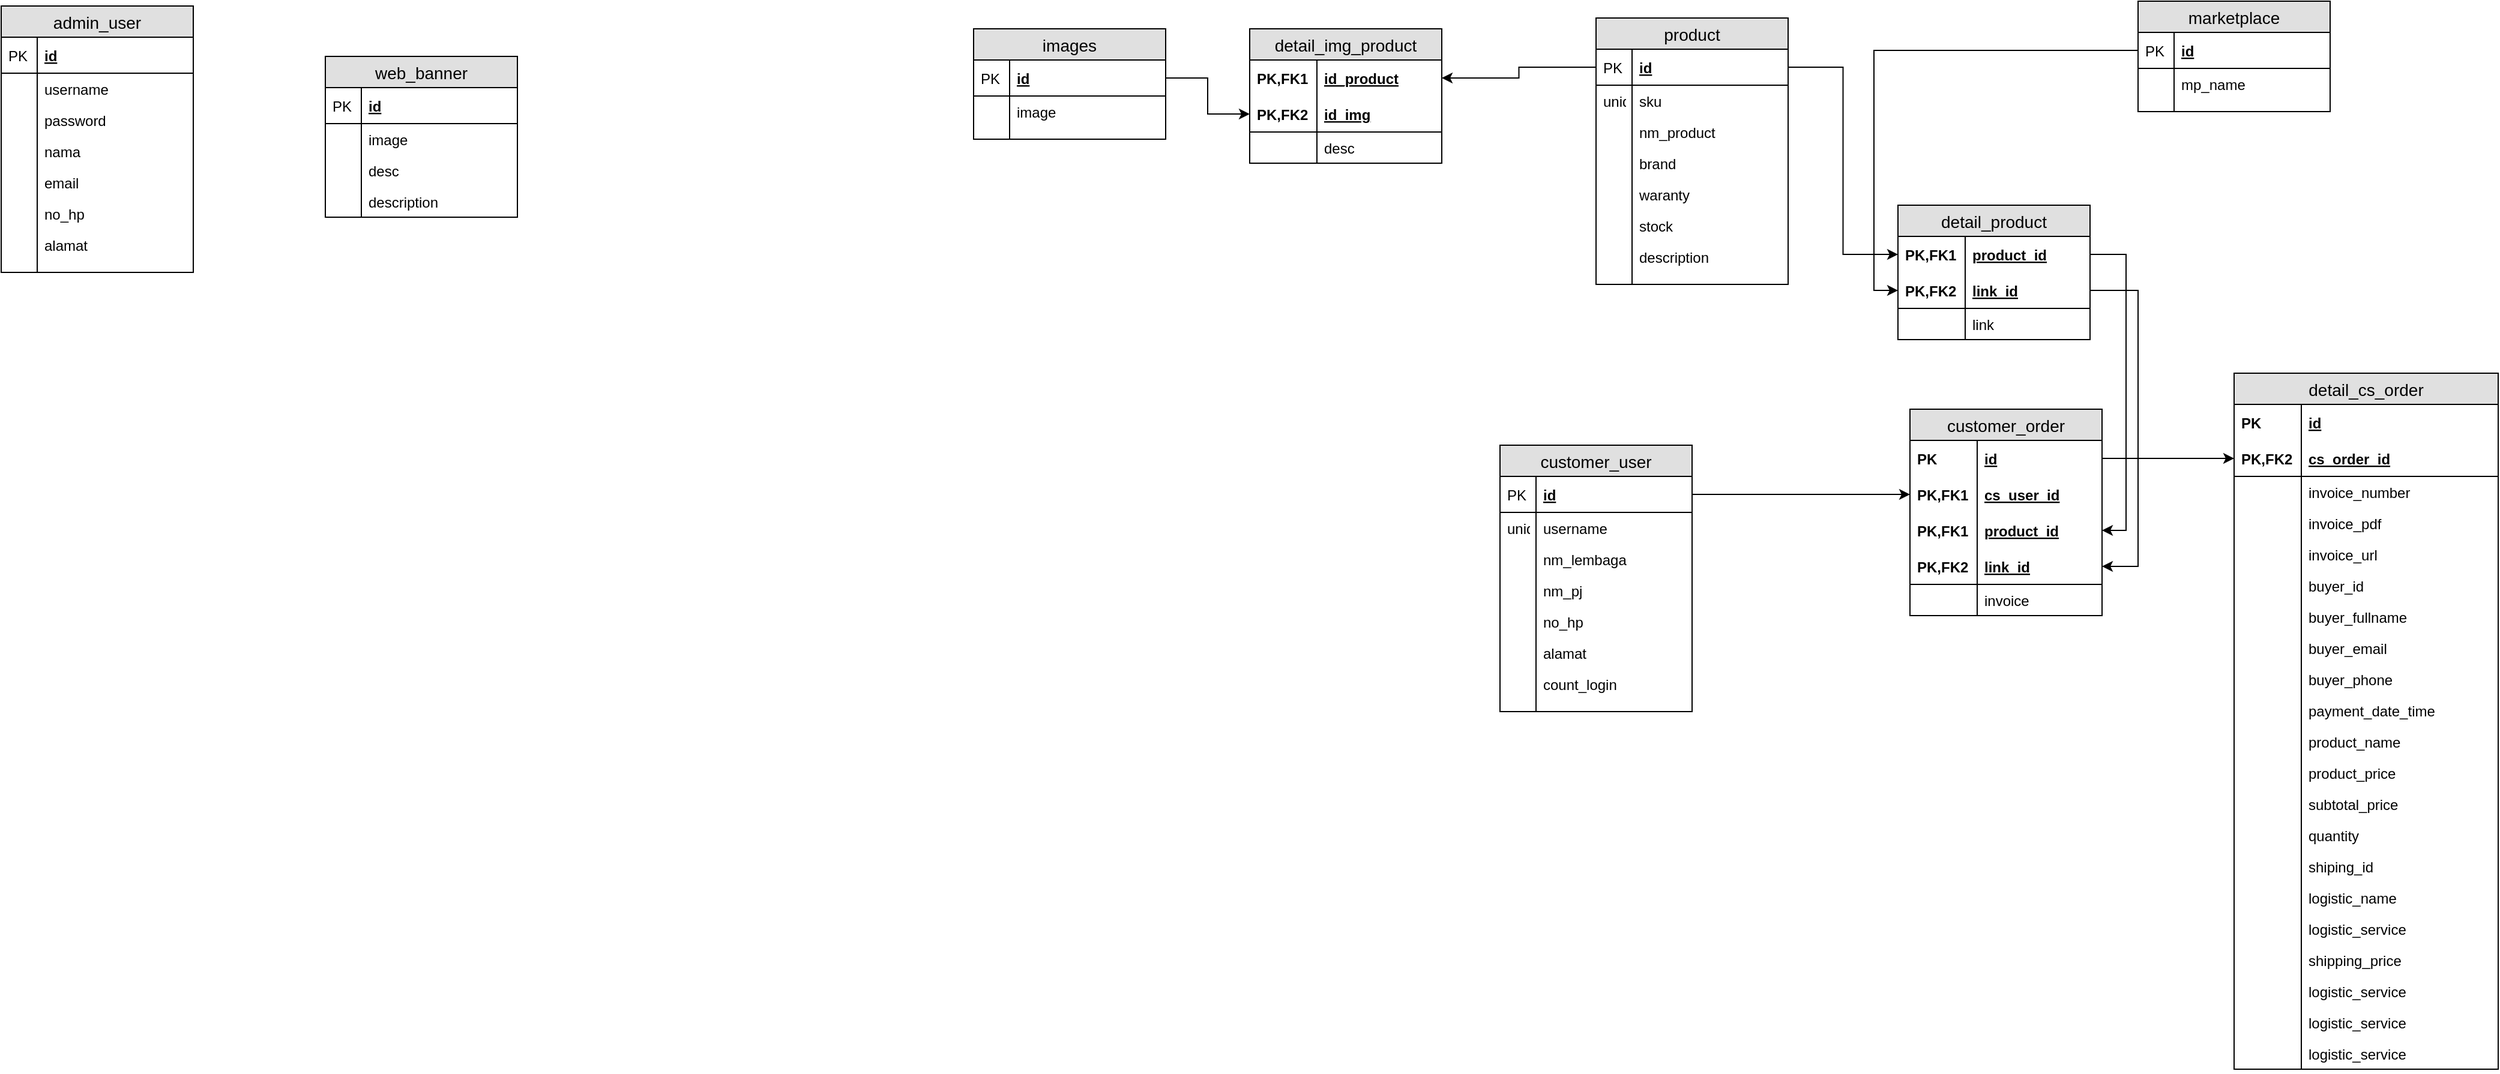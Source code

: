 <mxfile version="12.3.6" type="device" pages="1"><diagram id="BnBu3nzTmtbillHSKIIM" name="Page-1"><mxGraphModel dx="2371" dy="612" grid="1" gridSize="10" guides="1" tooltips="1" connect="1" arrows="1" fold="1" page="1" pageScale="1" pageWidth="1169" pageHeight="827" math="0" shadow="0"><root><mxCell id="0"/><mxCell id="1" parent="0"/><mxCell id="rHw0YXMAjfLEx67DA8d0-1" value="customer_user" style="swimlane;fontStyle=0;childLayout=stackLayout;horizontal=1;startSize=26;fillColor=#e0e0e0;horizontalStack=0;resizeParent=1;resizeParentMax=0;resizeLast=0;collapsible=1;marginBottom=0;swimlaneFillColor=#ffffff;align=center;fontSize=14;" parent="1" vertex="1"><mxGeometry x="128.5" y="400" width="160" height="222" as="geometry"/></mxCell><mxCell id="rHw0YXMAjfLEx67DA8d0-2" value="id" style="shape=partialRectangle;top=0;left=0;right=0;bottom=1;align=left;verticalAlign=middle;fillColor=none;spacingLeft=34;spacingRight=4;overflow=hidden;rotatable=0;points=[[0,0.5],[1,0.5]];portConstraint=eastwest;dropTarget=0;fontStyle=5;fontSize=12;" parent="rHw0YXMAjfLEx67DA8d0-1" vertex="1"><mxGeometry y="26" width="160" height="30" as="geometry"/></mxCell><mxCell id="rHw0YXMAjfLEx67DA8d0-3" value="PK" style="shape=partialRectangle;top=0;left=0;bottom=0;fillColor=none;align=left;verticalAlign=middle;spacingLeft=4;spacingRight=4;overflow=hidden;rotatable=0;points=[];portConstraint=eastwest;part=1;fontSize=12;" parent="rHw0YXMAjfLEx67DA8d0-2" vertex="1" connectable="0"><mxGeometry width="30" height="30" as="geometry"/></mxCell><mxCell id="yBIRojquBB3btznewBYH-18" value="username" style="shape=partialRectangle;top=0;left=0;right=0;bottom=0;align=left;verticalAlign=top;fillColor=none;spacingLeft=34;spacingRight=4;overflow=hidden;rotatable=0;points=[[0,0.5],[1,0.5]];portConstraint=eastwest;dropTarget=0;fontSize=12;" parent="rHw0YXMAjfLEx67DA8d0-1" vertex="1"><mxGeometry y="56" width="160" height="26" as="geometry"/></mxCell><mxCell id="yBIRojquBB3btznewBYH-19" value="uniqe" style="shape=partialRectangle;top=0;left=0;bottom=0;fillColor=none;align=left;verticalAlign=top;spacingLeft=4;spacingRight=4;overflow=hidden;rotatable=0;points=[];portConstraint=eastwest;part=1;fontSize=12;" parent="yBIRojquBB3btznewBYH-18" vertex="1" connectable="0"><mxGeometry width="30" height="26" as="geometry"/></mxCell><mxCell id="rHw0YXMAjfLEx67DA8d0-6" value="nm_lembaga" style="shape=partialRectangle;top=0;left=0;right=0;bottom=0;align=left;verticalAlign=top;fillColor=none;spacingLeft=34;spacingRight=4;overflow=hidden;rotatable=0;points=[[0,0.5],[1,0.5]];portConstraint=eastwest;dropTarget=0;fontSize=12;" parent="rHw0YXMAjfLEx67DA8d0-1" vertex="1"><mxGeometry y="82" width="160" height="26" as="geometry"/></mxCell><mxCell id="rHw0YXMAjfLEx67DA8d0-7" value="" style="shape=partialRectangle;top=0;left=0;bottom=0;fillColor=none;align=left;verticalAlign=top;spacingLeft=4;spacingRight=4;overflow=hidden;rotatable=0;points=[];portConstraint=eastwest;part=1;fontSize=12;" parent="rHw0YXMAjfLEx67DA8d0-6" vertex="1" connectable="0"><mxGeometry width="30" height="26" as="geometry"/></mxCell><mxCell id="s02Tgz-CtD8qwX0uqlN6-1" value="nm_pj" style="shape=partialRectangle;top=0;left=0;right=0;bottom=0;align=left;verticalAlign=top;fillColor=none;spacingLeft=34;spacingRight=4;overflow=hidden;rotatable=0;points=[[0,0.5],[1,0.5]];portConstraint=eastwest;dropTarget=0;fontSize=12;" parent="rHw0YXMAjfLEx67DA8d0-1" vertex="1"><mxGeometry y="108" width="160" height="26" as="geometry"/></mxCell><mxCell id="s02Tgz-CtD8qwX0uqlN6-2" value="" style="shape=partialRectangle;top=0;left=0;bottom=0;fillColor=none;align=left;verticalAlign=top;spacingLeft=4;spacingRight=4;overflow=hidden;rotatable=0;points=[];portConstraint=eastwest;part=1;fontSize=12;" parent="s02Tgz-CtD8qwX0uqlN6-1" vertex="1" connectable="0"><mxGeometry width="30" height="26" as="geometry"/></mxCell><mxCell id="rHw0YXMAjfLEx67DA8d0-14" value="no_hp" style="shape=partialRectangle;top=0;left=0;right=0;bottom=0;align=left;verticalAlign=top;fillColor=none;spacingLeft=34;spacingRight=4;overflow=hidden;rotatable=0;points=[[0,0.5],[1,0.5]];portConstraint=eastwest;dropTarget=0;fontSize=12;" parent="rHw0YXMAjfLEx67DA8d0-1" vertex="1"><mxGeometry y="134" width="160" height="26" as="geometry"/></mxCell><mxCell id="rHw0YXMAjfLEx67DA8d0-15" value="" style="shape=partialRectangle;top=0;left=0;bottom=0;fillColor=none;align=left;verticalAlign=top;spacingLeft=4;spacingRight=4;overflow=hidden;rotatable=0;points=[];portConstraint=eastwest;part=1;fontSize=12;" parent="rHw0YXMAjfLEx67DA8d0-14" vertex="1" connectable="0"><mxGeometry width="30" height="26" as="geometry"/></mxCell><mxCell id="rHw0YXMAjfLEx67DA8d0-8" value="alamat" style="shape=partialRectangle;top=0;left=0;right=0;bottom=0;align=left;verticalAlign=top;fillColor=none;spacingLeft=34;spacingRight=4;overflow=hidden;rotatable=0;points=[[0,0.5],[1,0.5]];portConstraint=eastwest;dropTarget=0;fontSize=12;" parent="rHw0YXMAjfLEx67DA8d0-1" vertex="1"><mxGeometry y="160" width="160" height="26" as="geometry"/></mxCell><mxCell id="rHw0YXMAjfLEx67DA8d0-9" value="" style="shape=partialRectangle;top=0;left=0;bottom=0;fillColor=none;align=left;verticalAlign=top;spacingLeft=4;spacingRight=4;overflow=hidden;rotatable=0;points=[];portConstraint=eastwest;part=1;fontSize=12;" parent="rHw0YXMAjfLEx67DA8d0-8" vertex="1" connectable="0"><mxGeometry width="30" height="26" as="geometry"/></mxCell><mxCell id="rHw0YXMAjfLEx67DA8d0-4" value="count_login" style="shape=partialRectangle;top=0;left=0;right=0;bottom=0;align=left;verticalAlign=top;fillColor=none;spacingLeft=34;spacingRight=4;overflow=hidden;rotatable=0;points=[[0,0.5],[1,0.5]];portConstraint=eastwest;dropTarget=0;fontSize=12;" parent="rHw0YXMAjfLEx67DA8d0-1" vertex="1"><mxGeometry y="186" width="160" height="26" as="geometry"/></mxCell><mxCell id="rHw0YXMAjfLEx67DA8d0-5" value="" style="shape=partialRectangle;top=0;left=0;bottom=0;fillColor=none;align=left;verticalAlign=top;spacingLeft=4;spacingRight=4;overflow=hidden;rotatable=0;points=[];portConstraint=eastwest;part=1;fontSize=12;" parent="rHw0YXMAjfLEx67DA8d0-4" vertex="1" connectable="0"><mxGeometry width="30" height="26" as="geometry"/></mxCell><mxCell id="rHw0YXMAjfLEx67DA8d0-10" value="" style="shape=partialRectangle;top=0;left=0;right=0;bottom=0;align=left;verticalAlign=top;fillColor=none;spacingLeft=34;spacingRight=4;overflow=hidden;rotatable=0;points=[[0,0.5],[1,0.5]];portConstraint=eastwest;dropTarget=0;fontSize=12;" parent="rHw0YXMAjfLEx67DA8d0-1" vertex="1"><mxGeometry y="212" width="160" height="10" as="geometry"/></mxCell><mxCell id="rHw0YXMAjfLEx67DA8d0-11" value="" style="shape=partialRectangle;top=0;left=0;bottom=0;fillColor=none;align=left;verticalAlign=top;spacingLeft=4;spacingRight=4;overflow=hidden;rotatable=0;points=[];portConstraint=eastwest;part=1;fontSize=12;" parent="rHw0YXMAjfLEx67DA8d0-10" vertex="1" connectable="0"><mxGeometry width="30" height="10" as="geometry"/></mxCell><mxCell id="rHw0YXMAjfLEx67DA8d0-16" value="product" style="swimlane;fontStyle=0;childLayout=stackLayout;horizontal=1;startSize=26;fillColor=#e0e0e0;horizontalStack=0;resizeParent=1;resizeParentMax=0;resizeLast=0;collapsible=1;marginBottom=0;swimlaneFillColor=#ffffff;align=center;fontSize=14;" parent="1" vertex="1"><mxGeometry x="208.5" y="44" width="160" height="222" as="geometry"/></mxCell><mxCell id="rHw0YXMAjfLEx67DA8d0-17" value="id" style="shape=partialRectangle;top=0;left=0;right=0;bottom=1;align=left;verticalAlign=middle;fillColor=none;spacingLeft=34;spacingRight=4;overflow=hidden;rotatable=0;points=[[0,0.5],[1,0.5]];portConstraint=eastwest;dropTarget=0;fontStyle=5;fontSize=12;" parent="rHw0YXMAjfLEx67DA8d0-16" vertex="1"><mxGeometry y="26" width="160" height="30" as="geometry"/></mxCell><mxCell id="rHw0YXMAjfLEx67DA8d0-18" value="PK" style="shape=partialRectangle;top=0;left=0;bottom=0;fillColor=none;align=left;verticalAlign=middle;spacingLeft=4;spacingRight=4;overflow=hidden;rotatable=0;points=[];portConstraint=eastwest;part=1;fontSize=12;" parent="rHw0YXMAjfLEx67DA8d0-17" vertex="1" connectable="0"><mxGeometry width="30" height="30" as="geometry"/></mxCell><mxCell id="rHw0YXMAjfLEx67DA8d0-21" value="sku" style="shape=partialRectangle;top=0;left=0;right=0;bottom=0;align=left;verticalAlign=top;fillColor=none;spacingLeft=34;spacingRight=4;overflow=hidden;rotatable=0;points=[[0,0.5],[1,0.5]];portConstraint=eastwest;dropTarget=0;fontSize=12;" parent="rHw0YXMAjfLEx67DA8d0-16" vertex="1"><mxGeometry y="56" width="160" height="26" as="geometry"/></mxCell><mxCell id="rHw0YXMAjfLEx67DA8d0-22" value="uniq" style="shape=partialRectangle;top=0;left=0;bottom=0;fillColor=none;align=left;verticalAlign=top;spacingLeft=4;spacingRight=4;overflow=hidden;rotatable=0;points=[];portConstraint=eastwest;part=1;fontSize=12;" parent="rHw0YXMAjfLEx67DA8d0-21" vertex="1" connectable="0"><mxGeometry width="30" height="26" as="geometry"/></mxCell><mxCell id="rHw0YXMAjfLEx67DA8d0-19" value="nm_product" style="shape=partialRectangle;top=0;left=0;right=0;bottom=0;align=left;verticalAlign=top;fillColor=none;spacingLeft=34;spacingRight=4;overflow=hidden;rotatable=0;points=[[0,0.5],[1,0.5]];portConstraint=eastwest;dropTarget=0;fontSize=12;" parent="rHw0YXMAjfLEx67DA8d0-16" vertex="1"><mxGeometry y="82" width="160" height="26" as="geometry"/></mxCell><mxCell id="rHw0YXMAjfLEx67DA8d0-20" value="" style="shape=partialRectangle;top=0;left=0;bottom=0;fillColor=none;align=left;verticalAlign=top;spacingLeft=4;spacingRight=4;overflow=hidden;rotatable=0;points=[];portConstraint=eastwest;part=1;fontSize=12;" parent="rHw0YXMAjfLEx67DA8d0-19" vertex="1" connectable="0"><mxGeometry width="30" height="26" as="geometry"/></mxCell><mxCell id="DEKQH_nKOVo19G4kh_We-1" value="brand" style="shape=partialRectangle;top=0;left=0;right=0;bottom=0;align=left;verticalAlign=top;fillColor=none;spacingLeft=34;spacingRight=4;overflow=hidden;rotatable=0;points=[[0,0.5],[1,0.5]];portConstraint=eastwest;dropTarget=0;fontSize=12;" vertex="1" parent="rHw0YXMAjfLEx67DA8d0-16"><mxGeometry y="108" width="160" height="26" as="geometry"/></mxCell><mxCell id="DEKQH_nKOVo19G4kh_We-2" value="" style="shape=partialRectangle;top=0;left=0;bottom=0;fillColor=none;align=left;verticalAlign=top;spacingLeft=4;spacingRight=4;overflow=hidden;rotatable=0;points=[];portConstraint=eastwest;part=1;fontSize=12;" vertex="1" connectable="0" parent="DEKQH_nKOVo19G4kh_We-1"><mxGeometry width="30" height="26" as="geometry"/></mxCell><mxCell id="DEKQH_nKOVo19G4kh_We-3" value="waranty" style="shape=partialRectangle;top=0;left=0;right=0;bottom=0;align=left;verticalAlign=top;fillColor=none;spacingLeft=34;spacingRight=4;overflow=hidden;rotatable=0;points=[[0,0.5],[1,0.5]];portConstraint=eastwest;dropTarget=0;fontSize=12;" vertex="1" parent="rHw0YXMAjfLEx67DA8d0-16"><mxGeometry y="134" width="160" height="26" as="geometry"/></mxCell><mxCell id="DEKQH_nKOVo19G4kh_We-4" value="" style="shape=partialRectangle;top=0;left=0;bottom=0;fillColor=none;align=left;verticalAlign=top;spacingLeft=4;spacingRight=4;overflow=hidden;rotatable=0;points=[];portConstraint=eastwest;part=1;fontSize=12;" vertex="1" connectable="0" parent="DEKQH_nKOVo19G4kh_We-3"><mxGeometry width="30" height="26" as="geometry"/></mxCell><mxCell id="rHw0YXMAjfLEx67DA8d0-23" value="stock" style="shape=partialRectangle;top=0;left=0;right=0;bottom=0;align=left;verticalAlign=top;fillColor=none;spacingLeft=34;spacingRight=4;overflow=hidden;rotatable=0;points=[[0,0.5],[1,0.5]];portConstraint=eastwest;dropTarget=0;fontSize=12;" parent="rHw0YXMAjfLEx67DA8d0-16" vertex="1"><mxGeometry y="160" width="160" height="26" as="geometry"/></mxCell><mxCell id="rHw0YXMAjfLEx67DA8d0-24" value="" style="shape=partialRectangle;top=0;left=0;bottom=0;fillColor=none;align=left;verticalAlign=top;spacingLeft=4;spacingRight=4;overflow=hidden;rotatable=0;points=[];portConstraint=eastwest;part=1;fontSize=12;" parent="rHw0YXMAjfLEx67DA8d0-23" vertex="1" connectable="0"><mxGeometry width="30" height="26" as="geometry"/></mxCell><mxCell id="yBIRojquBB3btznewBYH-20" value="description" style="shape=partialRectangle;top=0;left=0;right=0;bottom=0;align=left;verticalAlign=top;fillColor=none;spacingLeft=34;spacingRight=4;overflow=hidden;rotatable=0;points=[[0,0.5],[1,0.5]];portConstraint=eastwest;dropTarget=0;fontSize=12;" parent="rHw0YXMAjfLEx67DA8d0-16" vertex="1"><mxGeometry y="186" width="160" height="26" as="geometry"/></mxCell><mxCell id="yBIRojquBB3btznewBYH-21" value="" style="shape=partialRectangle;top=0;left=0;bottom=0;fillColor=none;align=left;verticalAlign=top;spacingLeft=4;spacingRight=4;overflow=hidden;rotatable=0;points=[];portConstraint=eastwest;part=1;fontSize=12;" parent="yBIRojquBB3btznewBYH-20" vertex="1" connectable="0"><mxGeometry width="30" height="26" as="geometry"/></mxCell><mxCell id="rHw0YXMAjfLEx67DA8d0-29" value="" style="shape=partialRectangle;top=0;left=0;right=0;bottom=0;align=left;verticalAlign=top;fillColor=none;spacingLeft=34;spacingRight=4;overflow=hidden;rotatable=0;points=[[0,0.5],[1,0.5]];portConstraint=eastwest;dropTarget=0;fontSize=12;" parent="rHw0YXMAjfLEx67DA8d0-16" vertex="1"><mxGeometry y="212" width="160" height="10" as="geometry"/></mxCell><mxCell id="rHw0YXMAjfLEx67DA8d0-30" value="" style="shape=partialRectangle;top=0;left=0;bottom=0;fillColor=none;align=left;verticalAlign=top;spacingLeft=4;spacingRight=4;overflow=hidden;rotatable=0;points=[];portConstraint=eastwest;part=1;fontSize=12;" parent="rHw0YXMAjfLEx67DA8d0-29" vertex="1" connectable="0"><mxGeometry width="30" height="10" as="geometry"/></mxCell><mxCell id="rHw0YXMAjfLEx67DA8d0-31" value="marketplace" style="swimlane;fontStyle=0;childLayout=stackLayout;horizontal=1;startSize=26;fillColor=#e0e0e0;horizontalStack=0;resizeParent=1;resizeParentMax=0;resizeLast=0;collapsible=1;marginBottom=0;swimlaneFillColor=#ffffff;align=center;fontSize=14;" parent="1" vertex="1"><mxGeometry x="660" y="30" width="160" height="92" as="geometry"/></mxCell><mxCell id="rHw0YXMAjfLEx67DA8d0-32" value="id" style="shape=partialRectangle;top=0;left=0;right=0;bottom=1;align=left;verticalAlign=middle;fillColor=none;spacingLeft=34;spacingRight=4;overflow=hidden;rotatable=0;points=[[0,0.5],[1,0.5]];portConstraint=eastwest;dropTarget=0;fontStyle=5;fontSize=12;" parent="rHw0YXMAjfLEx67DA8d0-31" vertex="1"><mxGeometry y="26" width="160" height="30" as="geometry"/></mxCell><mxCell id="rHw0YXMAjfLEx67DA8d0-33" value="PK" style="shape=partialRectangle;top=0;left=0;bottom=0;fillColor=none;align=left;verticalAlign=middle;spacingLeft=4;spacingRight=4;overflow=hidden;rotatable=0;points=[];portConstraint=eastwest;part=1;fontSize=12;" parent="rHw0YXMAjfLEx67DA8d0-32" vertex="1" connectable="0"><mxGeometry width="30" height="30" as="geometry"/></mxCell><mxCell id="rHw0YXMAjfLEx67DA8d0-34" value="mp_name" style="shape=partialRectangle;top=0;left=0;right=0;bottom=0;align=left;verticalAlign=top;fillColor=none;spacingLeft=34;spacingRight=4;overflow=hidden;rotatable=0;points=[[0,0.5],[1,0.5]];portConstraint=eastwest;dropTarget=0;fontSize=12;" parent="rHw0YXMAjfLEx67DA8d0-31" vertex="1"><mxGeometry y="56" width="160" height="26" as="geometry"/></mxCell><mxCell id="rHw0YXMAjfLEx67DA8d0-35" value="" style="shape=partialRectangle;top=0;left=0;bottom=0;fillColor=none;align=left;verticalAlign=top;spacingLeft=4;spacingRight=4;overflow=hidden;rotatable=0;points=[];portConstraint=eastwest;part=1;fontSize=12;" parent="rHw0YXMAjfLEx67DA8d0-34" vertex="1" connectable="0"><mxGeometry width="30" height="26" as="geometry"/></mxCell><mxCell id="rHw0YXMAjfLEx67DA8d0-40" value="" style="shape=partialRectangle;top=0;left=0;right=0;bottom=0;align=left;verticalAlign=top;fillColor=none;spacingLeft=34;spacingRight=4;overflow=hidden;rotatable=0;points=[[0,0.5],[1,0.5]];portConstraint=eastwest;dropTarget=0;fontSize=12;" parent="rHw0YXMAjfLEx67DA8d0-31" vertex="1"><mxGeometry y="82" width="160" height="10" as="geometry"/></mxCell><mxCell id="rHw0YXMAjfLEx67DA8d0-41" value="" style="shape=partialRectangle;top=0;left=0;bottom=0;fillColor=none;align=left;verticalAlign=top;spacingLeft=4;spacingRight=4;overflow=hidden;rotatable=0;points=[];portConstraint=eastwest;part=1;fontSize=12;" parent="rHw0YXMAjfLEx67DA8d0-40" vertex="1" connectable="0"><mxGeometry width="30" height="10" as="geometry"/></mxCell><mxCell id="rHw0YXMAjfLEx67DA8d0-42" value="detail_product" style="swimlane;fontStyle=0;childLayout=stackLayout;horizontal=1;startSize=26;fillColor=#e0e0e0;horizontalStack=0;resizeParent=1;resizeParentMax=0;resizeLast=0;collapsible=1;marginBottom=0;swimlaneFillColor=#ffffff;align=center;fontSize=14;" parent="1" vertex="1"><mxGeometry x="460" y="200" width="160" height="112" as="geometry"/></mxCell><mxCell id="rHw0YXMAjfLEx67DA8d0-43" value="product_id" style="shape=partialRectangle;top=0;left=0;right=0;bottom=0;align=left;verticalAlign=middle;fillColor=none;spacingLeft=60;spacingRight=4;overflow=hidden;rotatable=0;points=[[0,0.5],[1,0.5]];portConstraint=eastwest;dropTarget=0;fontStyle=5;fontSize=12;" parent="rHw0YXMAjfLEx67DA8d0-42" vertex="1"><mxGeometry y="26" width="160" height="30" as="geometry"/></mxCell><mxCell id="rHw0YXMAjfLEx67DA8d0-44" value="PK,FK1" style="shape=partialRectangle;fontStyle=1;top=0;left=0;bottom=0;fillColor=none;align=left;verticalAlign=middle;spacingLeft=4;spacingRight=4;overflow=hidden;rotatable=0;points=[];portConstraint=eastwest;part=1;fontSize=12;" parent="rHw0YXMAjfLEx67DA8d0-43" vertex="1" connectable="0"><mxGeometry width="56" height="30" as="geometry"/></mxCell><mxCell id="rHw0YXMAjfLEx67DA8d0-45" value="link_id" style="shape=partialRectangle;top=0;left=0;right=0;bottom=1;align=left;verticalAlign=middle;fillColor=none;spacingLeft=60;spacingRight=4;overflow=hidden;rotatable=0;points=[[0,0.5],[1,0.5]];portConstraint=eastwest;dropTarget=0;fontStyle=5;fontSize=12;" parent="rHw0YXMAjfLEx67DA8d0-42" vertex="1"><mxGeometry y="56" width="160" height="30" as="geometry"/></mxCell><mxCell id="rHw0YXMAjfLEx67DA8d0-46" value="PK,FK2" style="shape=partialRectangle;fontStyle=1;top=0;left=0;bottom=0;fillColor=none;align=left;verticalAlign=middle;spacingLeft=4;spacingRight=4;overflow=hidden;rotatable=0;points=[];portConstraint=eastwest;part=1;fontSize=12;" parent="rHw0YXMAjfLEx67DA8d0-45" vertex="1" connectable="0"><mxGeometry width="56" height="30" as="geometry"/></mxCell><mxCell id="rHw0YXMAjfLEx67DA8d0-47" value="link" style="shape=partialRectangle;top=0;left=0;right=0;bottom=0;align=left;verticalAlign=top;fillColor=none;spacingLeft=60;spacingRight=4;overflow=hidden;rotatable=0;points=[[0,0.5],[1,0.5]];portConstraint=eastwest;dropTarget=0;fontSize=12;" parent="rHw0YXMAjfLEx67DA8d0-42" vertex="1"><mxGeometry y="86" width="160" height="26" as="geometry"/></mxCell><mxCell id="rHw0YXMAjfLEx67DA8d0-48" value="" style="shape=partialRectangle;top=0;left=0;bottom=0;fillColor=none;align=left;verticalAlign=top;spacingLeft=4;spacingRight=4;overflow=hidden;rotatable=0;points=[];portConstraint=eastwest;part=1;fontSize=12;" parent="rHw0YXMAjfLEx67DA8d0-47" vertex="1" connectable="0"><mxGeometry width="56" height="26" as="geometry"/></mxCell><mxCell id="yBIRojquBB3btznewBYH-1" value="admin_user" style="swimlane;fontStyle=0;childLayout=stackLayout;horizontal=1;startSize=26;fillColor=#e0e0e0;horizontalStack=0;resizeParent=1;resizeParentMax=0;resizeLast=0;collapsible=1;marginBottom=0;swimlaneFillColor=#ffffff;align=center;fontSize=14;" parent="1" vertex="1"><mxGeometry x="-1120" y="34" width="160" height="222" as="geometry"/></mxCell><mxCell id="yBIRojquBB3btznewBYH-2" value="id" style="shape=partialRectangle;top=0;left=0;right=0;bottom=1;align=left;verticalAlign=middle;fillColor=none;spacingLeft=34;spacingRight=4;overflow=hidden;rotatable=0;points=[[0,0.5],[1,0.5]];portConstraint=eastwest;dropTarget=0;fontStyle=5;fontSize=12;" parent="yBIRojquBB3btznewBYH-1" vertex="1"><mxGeometry y="26" width="160" height="30" as="geometry"/></mxCell><mxCell id="yBIRojquBB3btznewBYH-3" value="PK" style="shape=partialRectangle;top=0;left=0;bottom=0;fillColor=none;align=left;verticalAlign=middle;spacingLeft=4;spacingRight=4;overflow=hidden;rotatable=0;points=[];portConstraint=eastwest;part=1;fontSize=12;" parent="yBIRojquBB3btznewBYH-2" vertex="1" connectable="0"><mxGeometry width="30" height="30" as="geometry"/></mxCell><mxCell id="yBIRojquBB3btznewBYH-16" value="username" style="shape=partialRectangle;top=0;left=0;right=0;bottom=0;align=left;verticalAlign=top;fillColor=none;spacingLeft=34;spacingRight=4;overflow=hidden;rotatable=0;points=[[0,0.5],[1,0.5]];portConstraint=eastwest;dropTarget=0;fontSize=12;" parent="yBIRojquBB3btznewBYH-1" vertex="1"><mxGeometry y="56" width="160" height="26" as="geometry"/></mxCell><mxCell id="yBIRojquBB3btznewBYH-17" value="" style="shape=partialRectangle;top=0;left=0;bottom=0;fillColor=none;align=left;verticalAlign=top;spacingLeft=4;spacingRight=4;overflow=hidden;rotatable=0;points=[];portConstraint=eastwest;part=1;fontSize=12;" parent="yBIRojquBB3btznewBYH-16" vertex="1" connectable="0"><mxGeometry width="30" height="26" as="geometry"/></mxCell><mxCell id="yBIRojquBB3btznewBYH-4" value="password" style="shape=partialRectangle;top=0;left=0;right=0;bottom=0;align=left;verticalAlign=top;fillColor=none;spacingLeft=34;spacingRight=4;overflow=hidden;rotatable=0;points=[[0,0.5],[1,0.5]];portConstraint=eastwest;dropTarget=0;fontSize=12;" parent="yBIRojquBB3btznewBYH-1" vertex="1"><mxGeometry y="82" width="160" height="26" as="geometry"/></mxCell><mxCell id="yBIRojquBB3btznewBYH-5" value="" style="shape=partialRectangle;top=0;left=0;bottom=0;fillColor=none;align=left;verticalAlign=top;spacingLeft=4;spacingRight=4;overflow=hidden;rotatable=0;points=[];portConstraint=eastwest;part=1;fontSize=12;" parent="yBIRojquBB3btznewBYH-4" vertex="1" connectable="0"><mxGeometry width="30" height="26" as="geometry"/></mxCell><mxCell id="yBIRojquBB3btznewBYH-6" value="nama" style="shape=partialRectangle;top=0;left=0;right=0;bottom=0;align=left;verticalAlign=top;fillColor=none;spacingLeft=34;spacingRight=4;overflow=hidden;rotatable=0;points=[[0,0.5],[1,0.5]];portConstraint=eastwest;dropTarget=0;fontSize=12;" parent="yBIRojquBB3btznewBYH-1" vertex="1"><mxGeometry y="108" width="160" height="26" as="geometry"/></mxCell><mxCell id="yBIRojquBB3btznewBYH-7" value="" style="shape=partialRectangle;top=0;left=0;bottom=0;fillColor=none;align=left;verticalAlign=top;spacingLeft=4;spacingRight=4;overflow=hidden;rotatable=0;points=[];portConstraint=eastwest;part=1;fontSize=12;" parent="yBIRojquBB3btznewBYH-6" vertex="1" connectable="0"><mxGeometry width="30" height="26" as="geometry"/></mxCell><mxCell id="yBIRojquBB3btznewBYH-8" value="email" style="shape=partialRectangle;top=0;left=0;right=0;bottom=0;align=left;verticalAlign=top;fillColor=none;spacingLeft=34;spacingRight=4;overflow=hidden;rotatable=0;points=[[0,0.5],[1,0.5]];portConstraint=eastwest;dropTarget=0;fontSize=12;" parent="yBIRojquBB3btznewBYH-1" vertex="1"><mxGeometry y="134" width="160" height="26" as="geometry"/></mxCell><mxCell id="yBIRojquBB3btznewBYH-9" value="" style="shape=partialRectangle;top=0;left=0;bottom=0;fillColor=none;align=left;verticalAlign=top;spacingLeft=4;spacingRight=4;overflow=hidden;rotatable=0;points=[];portConstraint=eastwest;part=1;fontSize=12;" parent="yBIRojquBB3btznewBYH-8" vertex="1" connectable="0"><mxGeometry width="30" height="26" as="geometry"/></mxCell><mxCell id="yBIRojquBB3btznewBYH-10" value="no_hp" style="shape=partialRectangle;top=0;left=0;right=0;bottom=0;align=left;verticalAlign=top;fillColor=none;spacingLeft=34;spacingRight=4;overflow=hidden;rotatable=0;points=[[0,0.5],[1,0.5]];portConstraint=eastwest;dropTarget=0;fontSize=12;" parent="yBIRojquBB3btznewBYH-1" vertex="1"><mxGeometry y="160" width="160" height="26" as="geometry"/></mxCell><mxCell id="yBIRojquBB3btznewBYH-11" value="" style="shape=partialRectangle;top=0;left=0;bottom=0;fillColor=none;align=left;verticalAlign=top;spacingLeft=4;spacingRight=4;overflow=hidden;rotatable=0;points=[];portConstraint=eastwest;part=1;fontSize=12;" parent="yBIRojquBB3btznewBYH-10" vertex="1" connectable="0"><mxGeometry width="30" height="26" as="geometry"/></mxCell><mxCell id="yBIRojquBB3btznewBYH-12" value="alamat" style="shape=partialRectangle;top=0;left=0;right=0;bottom=0;align=left;verticalAlign=top;fillColor=none;spacingLeft=34;spacingRight=4;overflow=hidden;rotatable=0;points=[[0,0.5],[1,0.5]];portConstraint=eastwest;dropTarget=0;fontSize=12;" parent="yBIRojquBB3btznewBYH-1" vertex="1"><mxGeometry y="186" width="160" height="26" as="geometry"/></mxCell><mxCell id="yBIRojquBB3btznewBYH-13" value="" style="shape=partialRectangle;top=0;left=0;bottom=0;fillColor=none;align=left;verticalAlign=top;spacingLeft=4;spacingRight=4;overflow=hidden;rotatable=0;points=[];portConstraint=eastwest;part=1;fontSize=12;" parent="yBIRojquBB3btznewBYH-12" vertex="1" connectable="0"><mxGeometry width="30" height="26" as="geometry"/></mxCell><mxCell id="yBIRojquBB3btznewBYH-14" value="" style="shape=partialRectangle;top=0;left=0;right=0;bottom=0;align=left;verticalAlign=top;fillColor=none;spacingLeft=34;spacingRight=4;overflow=hidden;rotatable=0;points=[[0,0.5],[1,0.5]];portConstraint=eastwest;dropTarget=0;fontSize=12;" parent="yBIRojquBB3btznewBYH-1" vertex="1"><mxGeometry y="212" width="160" height="10" as="geometry"/></mxCell><mxCell id="yBIRojquBB3btznewBYH-15" value="" style="shape=partialRectangle;top=0;left=0;bottom=0;fillColor=none;align=left;verticalAlign=top;spacingLeft=4;spacingRight=4;overflow=hidden;rotatable=0;points=[];portConstraint=eastwest;part=1;fontSize=12;" parent="yBIRojquBB3btznewBYH-14" vertex="1" connectable="0"><mxGeometry width="30" height="10" as="geometry"/></mxCell><mxCell id="yBIRojquBB3btznewBYH-22" value="customer_order" style="swimlane;fontStyle=0;childLayout=stackLayout;horizontal=1;startSize=26;fillColor=#e0e0e0;horizontalStack=0;resizeParent=1;resizeParentMax=0;resizeLast=0;collapsible=1;marginBottom=0;swimlaneFillColor=#ffffff;align=center;fontSize=14;" parent="1" vertex="1"><mxGeometry x="470" y="370" width="160" height="172" as="geometry"/></mxCell><mxCell id="yBIRojquBB3btznewBYH-29" value="id" style="shape=partialRectangle;top=0;left=0;right=0;bottom=0;align=left;verticalAlign=middle;fillColor=none;spacingLeft=60;spacingRight=4;overflow=hidden;rotatable=0;points=[[0,0.5],[1,0.5]];portConstraint=eastwest;dropTarget=0;fontStyle=5;fontSize=12;" parent="yBIRojquBB3btznewBYH-22" vertex="1"><mxGeometry y="26" width="160" height="30" as="geometry"/></mxCell><mxCell id="yBIRojquBB3btznewBYH-30" value="PK" style="shape=partialRectangle;fontStyle=1;top=0;left=0;bottom=0;fillColor=none;align=left;verticalAlign=middle;spacingLeft=4;spacingRight=4;overflow=hidden;rotatable=0;points=[];portConstraint=eastwest;part=1;fontSize=12;" parent="yBIRojquBB3btznewBYH-29" vertex="1" connectable="0"><mxGeometry width="56" height="30" as="geometry"/></mxCell><mxCell id="s02Tgz-CtD8qwX0uqlN6-23" value="cs_user_id" style="shape=partialRectangle;top=0;left=0;right=0;bottom=0;align=left;verticalAlign=middle;fillColor=none;spacingLeft=60;spacingRight=4;overflow=hidden;rotatable=0;points=[[0,0.5],[1,0.5]];portConstraint=eastwest;dropTarget=0;fontStyle=5;fontSize=12;" parent="yBIRojquBB3btznewBYH-22" vertex="1"><mxGeometry y="56" width="160" height="30" as="geometry"/></mxCell><mxCell id="s02Tgz-CtD8qwX0uqlN6-24" value="PK,FK1" style="shape=partialRectangle;fontStyle=1;top=0;left=0;bottom=0;fillColor=none;align=left;verticalAlign=middle;spacingLeft=4;spacingRight=4;overflow=hidden;rotatable=0;points=[];portConstraint=eastwest;part=1;fontSize=12;" parent="s02Tgz-CtD8qwX0uqlN6-23" vertex="1" connectable="0"><mxGeometry width="56" height="30" as="geometry"/></mxCell><mxCell id="yBIRojquBB3btznewBYH-23" value="product_id" style="shape=partialRectangle;top=0;left=0;right=0;bottom=0;align=left;verticalAlign=middle;fillColor=none;spacingLeft=60;spacingRight=4;overflow=hidden;rotatable=0;points=[[0,0.5],[1,0.5]];portConstraint=eastwest;dropTarget=0;fontStyle=5;fontSize=12;" parent="yBIRojquBB3btznewBYH-22" vertex="1"><mxGeometry y="86" width="160" height="30" as="geometry"/></mxCell><mxCell id="yBIRojquBB3btznewBYH-24" value="PK,FK1" style="shape=partialRectangle;fontStyle=1;top=0;left=0;bottom=0;fillColor=none;align=left;verticalAlign=middle;spacingLeft=4;spacingRight=4;overflow=hidden;rotatable=0;points=[];portConstraint=eastwest;part=1;fontSize=12;" parent="yBIRojquBB3btznewBYH-23" vertex="1" connectable="0"><mxGeometry width="56" height="30" as="geometry"/></mxCell><mxCell id="yBIRojquBB3btznewBYH-25" value="link_id" style="shape=partialRectangle;top=0;left=0;right=0;bottom=1;align=left;verticalAlign=middle;fillColor=none;spacingLeft=60;spacingRight=4;overflow=hidden;rotatable=0;points=[[0,0.5],[1,0.5]];portConstraint=eastwest;dropTarget=0;fontStyle=5;fontSize=12;" parent="yBIRojquBB3btznewBYH-22" vertex="1"><mxGeometry y="116" width="160" height="30" as="geometry"/></mxCell><mxCell id="yBIRojquBB3btznewBYH-26" value="PK,FK2" style="shape=partialRectangle;fontStyle=1;top=0;left=0;bottom=0;fillColor=none;align=left;verticalAlign=middle;spacingLeft=4;spacingRight=4;overflow=hidden;rotatable=0;points=[];portConstraint=eastwest;part=1;fontSize=12;" parent="yBIRojquBB3btznewBYH-25" vertex="1" connectable="0"><mxGeometry width="56" height="30" as="geometry"/></mxCell><mxCell id="yBIRojquBB3btznewBYH-31" value="invoice" style="shape=partialRectangle;top=0;left=0;right=0;bottom=0;align=left;verticalAlign=top;fillColor=none;spacingLeft=60;spacingRight=4;overflow=hidden;rotatable=0;points=[[0,0.5],[1,0.5]];portConstraint=eastwest;dropTarget=0;fontSize=12;" parent="yBIRojquBB3btznewBYH-22" vertex="1"><mxGeometry y="146" width="160" height="26" as="geometry"/></mxCell><mxCell id="yBIRojquBB3btznewBYH-32" value="" style="shape=partialRectangle;top=0;left=0;bottom=0;fillColor=none;align=left;verticalAlign=top;spacingLeft=4;spacingRight=4;overflow=hidden;rotatable=0;points=[];portConstraint=eastwest;part=1;fontSize=12;" parent="yBIRojquBB3btznewBYH-31" vertex="1" connectable="0"><mxGeometry width="56" height="26" as="geometry"/></mxCell><mxCell id="yBIRojquBB3btznewBYH-34" style="edgeStyle=orthogonalEdgeStyle;rounded=0;orthogonalLoop=1;jettySize=auto;html=1;entryX=0;entryY=0.5;entryDx=0;entryDy=0;" parent="1" source="rHw0YXMAjfLEx67DA8d0-17" target="rHw0YXMAjfLEx67DA8d0-43" edge="1"><mxGeometry relative="1" as="geometry"/></mxCell><mxCell id="yBIRojquBB3btznewBYH-36" style="edgeStyle=orthogonalEdgeStyle;rounded=0;orthogonalLoop=1;jettySize=auto;html=1;entryX=0;entryY=0.5;entryDx=0;entryDy=0;" parent="1" source="rHw0YXMAjfLEx67DA8d0-32" target="rHw0YXMAjfLEx67DA8d0-45" edge="1"><mxGeometry relative="1" as="geometry"/></mxCell><mxCell id="yBIRojquBB3btznewBYH-37" style="edgeStyle=orthogonalEdgeStyle;rounded=0;orthogonalLoop=1;jettySize=auto;html=1;entryX=1;entryY=0.5;entryDx=0;entryDy=0;" parent="1" source="rHw0YXMAjfLEx67DA8d0-43" target="yBIRojquBB3btznewBYH-23" edge="1"><mxGeometry relative="1" as="geometry"/></mxCell><mxCell id="yBIRojquBB3btznewBYH-38" style="edgeStyle=orthogonalEdgeStyle;rounded=0;orthogonalLoop=1;jettySize=auto;html=1;entryX=1;entryY=0.5;entryDx=0;entryDy=0;" parent="1" source="rHw0YXMAjfLEx67DA8d0-45" target="yBIRojquBB3btznewBYH-25" edge="1"><mxGeometry relative="1" as="geometry"><mxPoint x="720" y="350" as="targetPoint"/><Array as="points"><mxPoint x="660" y="271"/><mxPoint x="660" y="501"/></Array></mxGeometry></mxCell><mxCell id="s02Tgz-CtD8qwX0uqlN6-25" style="edgeStyle=orthogonalEdgeStyle;rounded=0;orthogonalLoop=1;jettySize=auto;html=1;entryX=0;entryY=0.5;entryDx=0;entryDy=0;" parent="1" source="rHw0YXMAjfLEx67DA8d0-2" target="s02Tgz-CtD8qwX0uqlN6-23" edge="1"><mxGeometry relative="1" as="geometry"/></mxCell><mxCell id="s02Tgz-CtD8qwX0uqlN6-26" value="detail_cs_order" style="swimlane;fontStyle=0;childLayout=stackLayout;horizontal=1;startSize=26;fillColor=#e0e0e0;horizontalStack=0;resizeParent=1;resizeParentMax=0;resizeLast=0;collapsible=1;marginBottom=0;swimlaneFillColor=#ffffff;align=center;fontSize=14;" parent="1" vertex="1"><mxGeometry x="740" y="340" width="220" height="580" as="geometry"/></mxCell><mxCell id="s02Tgz-CtD8qwX0uqlN6-27" value="id" style="shape=partialRectangle;top=0;left=0;right=0;bottom=0;align=left;verticalAlign=middle;fillColor=none;spacingLeft=60;spacingRight=4;overflow=hidden;rotatable=0;points=[[0,0.5],[1,0.5]];portConstraint=eastwest;dropTarget=0;fontStyle=5;fontSize=12;" parent="s02Tgz-CtD8qwX0uqlN6-26" vertex="1"><mxGeometry y="26" width="220" height="30" as="geometry"/></mxCell><mxCell id="s02Tgz-CtD8qwX0uqlN6-28" value="PK" style="shape=partialRectangle;fontStyle=1;top=0;left=0;bottom=0;fillColor=none;align=left;verticalAlign=middle;spacingLeft=4;spacingRight=4;overflow=hidden;rotatable=0;points=[];portConstraint=eastwest;part=1;fontSize=12;" parent="s02Tgz-CtD8qwX0uqlN6-27" vertex="1" connectable="0"><mxGeometry width="56" height="30" as="geometry"/></mxCell><mxCell id="s02Tgz-CtD8qwX0uqlN6-33" value="cs_order_id" style="shape=partialRectangle;top=0;left=0;right=0;bottom=1;align=left;verticalAlign=middle;fillColor=none;spacingLeft=60;spacingRight=4;overflow=hidden;rotatable=0;points=[[0,0.5],[1,0.5]];portConstraint=eastwest;dropTarget=0;fontStyle=5;fontSize=12;" parent="s02Tgz-CtD8qwX0uqlN6-26" vertex="1"><mxGeometry y="56" width="220" height="30" as="geometry"/></mxCell><mxCell id="s02Tgz-CtD8qwX0uqlN6-34" value="PK,FK2" style="shape=partialRectangle;fontStyle=1;top=0;left=0;bottom=0;fillColor=none;align=left;verticalAlign=middle;spacingLeft=4;spacingRight=4;overflow=hidden;rotatable=0;points=[];portConstraint=eastwest;part=1;fontSize=12;" parent="s02Tgz-CtD8qwX0uqlN6-33" vertex="1" connectable="0"><mxGeometry width="56" height="30" as="geometry"/></mxCell><mxCell id="s02Tgz-CtD8qwX0uqlN6-35" value="invoice_number" style="shape=partialRectangle;top=0;left=0;right=0;bottom=0;align=left;verticalAlign=top;fillColor=none;spacingLeft=60;spacingRight=4;overflow=hidden;rotatable=0;points=[[0,0.5],[1,0.5]];portConstraint=eastwest;dropTarget=0;fontSize=12;" parent="s02Tgz-CtD8qwX0uqlN6-26" vertex="1"><mxGeometry y="86" width="220" height="26" as="geometry"/></mxCell><mxCell id="s02Tgz-CtD8qwX0uqlN6-36" value="" style="shape=partialRectangle;top=0;left=0;bottom=0;fillColor=none;align=left;verticalAlign=top;spacingLeft=4;spacingRight=4;overflow=hidden;rotatable=0;points=[];portConstraint=eastwest;part=1;fontSize=12;" parent="s02Tgz-CtD8qwX0uqlN6-35" vertex="1" connectable="0"><mxGeometry width="56" height="26" as="geometry"/></mxCell><mxCell id="s02Tgz-CtD8qwX0uqlN6-37" value="invoice_pdf" style="shape=partialRectangle;top=0;left=0;right=0;bottom=0;align=left;verticalAlign=top;fillColor=none;spacingLeft=60;spacingRight=4;overflow=hidden;rotatable=0;points=[[0,0.5],[1,0.5]];portConstraint=eastwest;dropTarget=0;fontSize=12;" parent="s02Tgz-CtD8qwX0uqlN6-26" vertex="1"><mxGeometry y="112" width="220" height="26" as="geometry"/></mxCell><mxCell id="s02Tgz-CtD8qwX0uqlN6-38" value="" style="shape=partialRectangle;top=0;left=0;bottom=0;fillColor=none;align=left;verticalAlign=top;spacingLeft=4;spacingRight=4;overflow=hidden;rotatable=0;points=[];portConstraint=eastwest;part=1;fontSize=12;" parent="s02Tgz-CtD8qwX0uqlN6-37" vertex="1" connectable="0"><mxGeometry width="56" height="26" as="geometry"/></mxCell><mxCell id="s02Tgz-CtD8qwX0uqlN6-39" value="invoice_url" style="shape=partialRectangle;top=0;left=0;right=0;bottom=0;align=left;verticalAlign=top;fillColor=none;spacingLeft=60;spacingRight=4;overflow=hidden;rotatable=0;points=[[0,0.5],[1,0.5]];portConstraint=eastwest;dropTarget=0;fontSize=12;" parent="s02Tgz-CtD8qwX0uqlN6-26" vertex="1"><mxGeometry y="138" width="220" height="26" as="geometry"/></mxCell><mxCell id="s02Tgz-CtD8qwX0uqlN6-40" value="" style="shape=partialRectangle;top=0;left=0;bottom=0;fillColor=none;align=left;verticalAlign=top;spacingLeft=4;spacingRight=4;overflow=hidden;rotatable=0;points=[];portConstraint=eastwest;part=1;fontSize=12;" parent="s02Tgz-CtD8qwX0uqlN6-39" vertex="1" connectable="0"><mxGeometry width="56" height="26" as="geometry"/></mxCell><mxCell id="s02Tgz-CtD8qwX0uqlN6-41" value="buyer_id" style="shape=partialRectangle;top=0;left=0;right=0;bottom=0;align=left;verticalAlign=top;fillColor=none;spacingLeft=60;spacingRight=4;overflow=hidden;rotatable=0;points=[[0,0.5],[1,0.5]];portConstraint=eastwest;dropTarget=0;fontSize=12;" parent="s02Tgz-CtD8qwX0uqlN6-26" vertex="1"><mxGeometry y="164" width="220" height="26" as="geometry"/></mxCell><mxCell id="s02Tgz-CtD8qwX0uqlN6-42" value="" style="shape=partialRectangle;top=0;left=0;bottom=0;fillColor=none;align=left;verticalAlign=top;spacingLeft=4;spacingRight=4;overflow=hidden;rotatable=0;points=[];portConstraint=eastwest;part=1;fontSize=12;" parent="s02Tgz-CtD8qwX0uqlN6-41" vertex="1" connectable="0"><mxGeometry width="56" height="26" as="geometry"/></mxCell><mxCell id="s02Tgz-CtD8qwX0uqlN6-43" value="buyer_fullname" style="shape=partialRectangle;top=0;left=0;right=0;bottom=0;align=left;verticalAlign=top;fillColor=none;spacingLeft=60;spacingRight=4;overflow=hidden;rotatable=0;points=[[0,0.5],[1,0.5]];portConstraint=eastwest;dropTarget=0;fontSize=12;" parent="s02Tgz-CtD8qwX0uqlN6-26" vertex="1"><mxGeometry y="190" width="220" height="26" as="geometry"/></mxCell><mxCell id="s02Tgz-CtD8qwX0uqlN6-44" value="" style="shape=partialRectangle;top=0;left=0;bottom=0;fillColor=none;align=left;verticalAlign=top;spacingLeft=4;spacingRight=4;overflow=hidden;rotatable=0;points=[];portConstraint=eastwest;part=1;fontSize=12;" parent="s02Tgz-CtD8qwX0uqlN6-43" vertex="1" connectable="0"><mxGeometry width="56" height="26" as="geometry"/></mxCell><mxCell id="s02Tgz-CtD8qwX0uqlN6-45" value="buyer_email" style="shape=partialRectangle;top=0;left=0;right=0;bottom=0;align=left;verticalAlign=top;fillColor=none;spacingLeft=60;spacingRight=4;overflow=hidden;rotatable=0;points=[[0,0.5],[1,0.5]];portConstraint=eastwest;dropTarget=0;fontSize=12;" parent="s02Tgz-CtD8qwX0uqlN6-26" vertex="1"><mxGeometry y="216" width="220" height="26" as="geometry"/></mxCell><mxCell id="s02Tgz-CtD8qwX0uqlN6-46" value="" style="shape=partialRectangle;top=0;left=0;bottom=0;fillColor=none;align=left;verticalAlign=top;spacingLeft=4;spacingRight=4;overflow=hidden;rotatable=0;points=[];portConstraint=eastwest;part=1;fontSize=12;" parent="s02Tgz-CtD8qwX0uqlN6-45" vertex="1" connectable="0"><mxGeometry width="56" height="26" as="geometry"/></mxCell><mxCell id="s02Tgz-CtD8qwX0uqlN6-47" value="buyer_phone" style="shape=partialRectangle;top=0;left=0;right=0;bottom=0;align=left;verticalAlign=top;fillColor=none;spacingLeft=60;spacingRight=4;overflow=hidden;rotatable=0;points=[[0,0.5],[1,0.5]];portConstraint=eastwest;dropTarget=0;fontSize=12;" parent="s02Tgz-CtD8qwX0uqlN6-26" vertex="1"><mxGeometry y="242" width="220" height="26" as="geometry"/></mxCell><mxCell id="s02Tgz-CtD8qwX0uqlN6-48" value="" style="shape=partialRectangle;top=0;left=0;bottom=0;fillColor=none;align=left;verticalAlign=top;spacingLeft=4;spacingRight=4;overflow=hidden;rotatable=0;points=[];portConstraint=eastwest;part=1;fontSize=12;" parent="s02Tgz-CtD8qwX0uqlN6-47" vertex="1" connectable="0"><mxGeometry width="56" height="26" as="geometry"/></mxCell><mxCell id="s02Tgz-CtD8qwX0uqlN6-49" value="payment_date_time" style="shape=partialRectangle;top=0;left=0;right=0;bottom=0;align=left;verticalAlign=top;fillColor=none;spacingLeft=60;spacingRight=4;overflow=hidden;rotatable=0;points=[[0,0.5],[1,0.5]];portConstraint=eastwest;dropTarget=0;fontSize=12;" parent="s02Tgz-CtD8qwX0uqlN6-26" vertex="1"><mxGeometry y="268" width="220" height="26" as="geometry"/></mxCell><mxCell id="s02Tgz-CtD8qwX0uqlN6-50" value="" style="shape=partialRectangle;top=0;left=0;bottom=0;fillColor=none;align=left;verticalAlign=top;spacingLeft=4;spacingRight=4;overflow=hidden;rotatable=0;points=[];portConstraint=eastwest;part=1;fontSize=12;" parent="s02Tgz-CtD8qwX0uqlN6-49" vertex="1" connectable="0"><mxGeometry width="56" height="26" as="geometry"/></mxCell><mxCell id="s02Tgz-CtD8qwX0uqlN6-51" value="product_name" style="shape=partialRectangle;top=0;left=0;right=0;bottom=0;align=left;verticalAlign=top;fillColor=none;spacingLeft=60;spacingRight=4;overflow=hidden;rotatable=0;points=[[0,0.5],[1,0.5]];portConstraint=eastwest;dropTarget=0;fontSize=12;" parent="s02Tgz-CtD8qwX0uqlN6-26" vertex="1"><mxGeometry y="294" width="220" height="26" as="geometry"/></mxCell><mxCell id="s02Tgz-CtD8qwX0uqlN6-52" value="" style="shape=partialRectangle;top=0;left=0;bottom=0;fillColor=none;align=left;verticalAlign=top;spacingLeft=4;spacingRight=4;overflow=hidden;rotatable=0;points=[];portConstraint=eastwest;part=1;fontSize=12;" parent="s02Tgz-CtD8qwX0uqlN6-51" vertex="1" connectable="0"><mxGeometry width="56" height="26" as="geometry"/></mxCell><mxCell id="s02Tgz-CtD8qwX0uqlN6-53" value="product_price" style="shape=partialRectangle;top=0;left=0;right=0;bottom=0;align=left;verticalAlign=top;fillColor=none;spacingLeft=60;spacingRight=4;overflow=hidden;rotatable=0;points=[[0,0.5],[1,0.5]];portConstraint=eastwest;dropTarget=0;fontSize=12;" parent="s02Tgz-CtD8qwX0uqlN6-26" vertex="1"><mxGeometry y="320" width="220" height="26" as="geometry"/></mxCell><mxCell id="s02Tgz-CtD8qwX0uqlN6-54" value="" style="shape=partialRectangle;top=0;left=0;bottom=0;fillColor=none;align=left;verticalAlign=top;spacingLeft=4;spacingRight=4;overflow=hidden;rotatable=0;points=[];portConstraint=eastwest;part=1;fontSize=12;" parent="s02Tgz-CtD8qwX0uqlN6-53" vertex="1" connectable="0"><mxGeometry width="56" height="26" as="geometry"/></mxCell><mxCell id="s02Tgz-CtD8qwX0uqlN6-55" value="subtotal_price" style="shape=partialRectangle;top=0;left=0;right=0;bottom=0;align=left;verticalAlign=top;fillColor=none;spacingLeft=60;spacingRight=4;overflow=hidden;rotatable=0;points=[[0,0.5],[1,0.5]];portConstraint=eastwest;dropTarget=0;fontSize=12;" parent="s02Tgz-CtD8qwX0uqlN6-26" vertex="1"><mxGeometry y="346" width="220" height="26" as="geometry"/></mxCell><mxCell id="s02Tgz-CtD8qwX0uqlN6-56" value="" style="shape=partialRectangle;top=0;left=0;bottom=0;fillColor=none;align=left;verticalAlign=top;spacingLeft=4;spacingRight=4;overflow=hidden;rotatable=0;points=[];portConstraint=eastwest;part=1;fontSize=12;" parent="s02Tgz-CtD8qwX0uqlN6-55" vertex="1" connectable="0"><mxGeometry width="56" height="26" as="geometry"/></mxCell><mxCell id="s02Tgz-CtD8qwX0uqlN6-57" value="quantity" style="shape=partialRectangle;top=0;left=0;right=0;bottom=0;align=left;verticalAlign=top;fillColor=none;spacingLeft=60;spacingRight=4;overflow=hidden;rotatable=0;points=[[0,0.5],[1,0.5]];portConstraint=eastwest;dropTarget=0;fontSize=12;" parent="s02Tgz-CtD8qwX0uqlN6-26" vertex="1"><mxGeometry y="372" width="220" height="26" as="geometry"/></mxCell><mxCell id="s02Tgz-CtD8qwX0uqlN6-58" value="" style="shape=partialRectangle;top=0;left=0;bottom=0;fillColor=none;align=left;verticalAlign=top;spacingLeft=4;spacingRight=4;overflow=hidden;rotatable=0;points=[];portConstraint=eastwest;part=1;fontSize=12;" parent="s02Tgz-CtD8qwX0uqlN6-57" vertex="1" connectable="0"><mxGeometry width="56" height="26" as="geometry"/></mxCell><mxCell id="s02Tgz-CtD8qwX0uqlN6-59" value="shiping_id" style="shape=partialRectangle;top=0;left=0;right=0;bottom=0;align=left;verticalAlign=top;fillColor=none;spacingLeft=60;spacingRight=4;overflow=hidden;rotatable=0;points=[[0,0.5],[1,0.5]];portConstraint=eastwest;dropTarget=0;fontSize=12;" parent="s02Tgz-CtD8qwX0uqlN6-26" vertex="1"><mxGeometry y="398" width="220" height="26" as="geometry"/></mxCell><mxCell id="s02Tgz-CtD8qwX0uqlN6-60" value="" style="shape=partialRectangle;top=0;left=0;bottom=0;fillColor=none;align=left;verticalAlign=top;spacingLeft=4;spacingRight=4;overflow=hidden;rotatable=0;points=[];portConstraint=eastwest;part=1;fontSize=12;" parent="s02Tgz-CtD8qwX0uqlN6-59" vertex="1" connectable="0"><mxGeometry width="56" height="26" as="geometry"/></mxCell><mxCell id="s02Tgz-CtD8qwX0uqlN6-61" value="logistic_name" style="shape=partialRectangle;top=0;left=0;right=0;bottom=0;align=left;verticalAlign=top;fillColor=none;spacingLeft=60;spacingRight=4;overflow=hidden;rotatable=0;points=[[0,0.5],[1,0.5]];portConstraint=eastwest;dropTarget=0;fontSize=12;" parent="s02Tgz-CtD8qwX0uqlN6-26" vertex="1"><mxGeometry y="424" width="220" height="26" as="geometry"/></mxCell><mxCell id="s02Tgz-CtD8qwX0uqlN6-62" value="" style="shape=partialRectangle;top=0;left=0;bottom=0;fillColor=none;align=left;verticalAlign=top;spacingLeft=4;spacingRight=4;overflow=hidden;rotatable=0;points=[];portConstraint=eastwest;part=1;fontSize=12;" parent="s02Tgz-CtD8qwX0uqlN6-61" vertex="1" connectable="0"><mxGeometry width="56" height="26" as="geometry"/></mxCell><mxCell id="s02Tgz-CtD8qwX0uqlN6-63" value="logistic_service" style="shape=partialRectangle;top=0;left=0;right=0;bottom=0;align=left;verticalAlign=top;fillColor=none;spacingLeft=60;spacingRight=4;overflow=hidden;rotatable=0;points=[[0,0.5],[1,0.5]];portConstraint=eastwest;dropTarget=0;fontSize=12;" parent="s02Tgz-CtD8qwX0uqlN6-26" vertex="1"><mxGeometry y="450" width="220" height="26" as="geometry"/></mxCell><mxCell id="s02Tgz-CtD8qwX0uqlN6-64" value="" style="shape=partialRectangle;top=0;left=0;bottom=0;fillColor=none;align=left;verticalAlign=top;spacingLeft=4;spacingRight=4;overflow=hidden;rotatable=0;points=[];portConstraint=eastwest;part=1;fontSize=12;" parent="s02Tgz-CtD8qwX0uqlN6-63" vertex="1" connectable="0"><mxGeometry width="56" height="26" as="geometry"/></mxCell><mxCell id="s02Tgz-CtD8qwX0uqlN6-65" value="shipping_price" style="shape=partialRectangle;top=0;left=0;right=0;bottom=0;align=left;verticalAlign=top;fillColor=none;spacingLeft=60;spacingRight=4;overflow=hidden;rotatable=0;points=[[0,0.5],[1,0.5]];portConstraint=eastwest;dropTarget=0;fontSize=12;" parent="s02Tgz-CtD8qwX0uqlN6-26" vertex="1"><mxGeometry y="476" width="220" height="26" as="geometry"/></mxCell><mxCell id="s02Tgz-CtD8qwX0uqlN6-66" value="" style="shape=partialRectangle;top=0;left=0;bottom=0;fillColor=none;align=left;verticalAlign=top;spacingLeft=4;spacingRight=4;overflow=hidden;rotatable=0;points=[];portConstraint=eastwest;part=1;fontSize=12;" parent="s02Tgz-CtD8qwX0uqlN6-65" vertex="1" connectable="0"><mxGeometry width="56" height="26" as="geometry"/></mxCell><mxCell id="s02Tgz-CtD8qwX0uqlN6-67" value="logistic_service" style="shape=partialRectangle;top=0;left=0;right=0;bottom=0;align=left;verticalAlign=top;fillColor=none;spacingLeft=60;spacingRight=4;overflow=hidden;rotatable=0;points=[[0,0.5],[1,0.5]];portConstraint=eastwest;dropTarget=0;fontSize=12;" parent="s02Tgz-CtD8qwX0uqlN6-26" vertex="1"><mxGeometry y="502" width="220" height="26" as="geometry"/></mxCell><mxCell id="s02Tgz-CtD8qwX0uqlN6-68" value="" style="shape=partialRectangle;top=0;left=0;bottom=0;fillColor=none;align=left;verticalAlign=top;spacingLeft=4;spacingRight=4;overflow=hidden;rotatable=0;points=[];portConstraint=eastwest;part=1;fontSize=12;" parent="s02Tgz-CtD8qwX0uqlN6-67" vertex="1" connectable="0"><mxGeometry width="56" height="26" as="geometry"/></mxCell><mxCell id="s02Tgz-CtD8qwX0uqlN6-69" value="logistic_service" style="shape=partialRectangle;top=0;left=0;right=0;bottom=0;align=left;verticalAlign=top;fillColor=none;spacingLeft=60;spacingRight=4;overflow=hidden;rotatable=0;points=[[0,0.5],[1,0.5]];portConstraint=eastwest;dropTarget=0;fontSize=12;" parent="s02Tgz-CtD8qwX0uqlN6-26" vertex="1"><mxGeometry y="528" width="220" height="26" as="geometry"/></mxCell><mxCell id="s02Tgz-CtD8qwX0uqlN6-70" value="" style="shape=partialRectangle;top=0;left=0;bottom=0;fillColor=none;align=left;verticalAlign=top;spacingLeft=4;spacingRight=4;overflow=hidden;rotatable=0;points=[];portConstraint=eastwest;part=1;fontSize=12;" parent="s02Tgz-CtD8qwX0uqlN6-69" vertex="1" connectable="0"><mxGeometry width="56" height="26" as="geometry"/></mxCell><mxCell id="s02Tgz-CtD8qwX0uqlN6-71" value="logistic_service" style="shape=partialRectangle;top=0;left=0;right=0;bottom=0;align=left;verticalAlign=top;fillColor=none;spacingLeft=60;spacingRight=4;overflow=hidden;rotatable=0;points=[[0,0.5],[1,0.5]];portConstraint=eastwest;dropTarget=0;fontSize=12;" parent="s02Tgz-CtD8qwX0uqlN6-26" vertex="1"><mxGeometry y="554" width="220" height="26" as="geometry"/></mxCell><mxCell id="s02Tgz-CtD8qwX0uqlN6-72" value="" style="shape=partialRectangle;top=0;left=0;bottom=0;fillColor=none;align=left;verticalAlign=top;spacingLeft=4;spacingRight=4;overflow=hidden;rotatable=0;points=[];portConstraint=eastwest;part=1;fontSize=12;" parent="s02Tgz-CtD8qwX0uqlN6-71" vertex="1" connectable="0"><mxGeometry width="56" height="26" as="geometry"/></mxCell><mxCell id="s02Tgz-CtD8qwX0uqlN6-73" style="edgeStyle=orthogonalEdgeStyle;rounded=0;orthogonalLoop=1;jettySize=auto;html=1;entryX=0;entryY=0.5;entryDx=0;entryDy=0;" parent="1" source="yBIRojquBB3btznewBYH-29" target="s02Tgz-CtD8qwX0uqlN6-33" edge="1"><mxGeometry relative="1" as="geometry"/></mxCell><mxCell id="DEKQH_nKOVo19G4kh_We-6" value="web_banner" style="swimlane;fontStyle=0;childLayout=stackLayout;horizontal=1;startSize=26;fillColor=#e0e0e0;horizontalStack=0;resizeParent=1;resizeParentMax=0;resizeLast=0;collapsible=1;marginBottom=0;swimlaneFillColor=#ffffff;align=center;fontSize=14;" vertex="1" parent="1"><mxGeometry x="-850" y="76" width="160" height="134" as="geometry"/></mxCell><mxCell id="DEKQH_nKOVo19G4kh_We-7" value="id" style="shape=partialRectangle;top=0;left=0;right=0;bottom=1;align=left;verticalAlign=middle;fillColor=none;spacingLeft=34;spacingRight=4;overflow=hidden;rotatable=0;points=[[0,0.5],[1,0.5]];portConstraint=eastwest;dropTarget=0;fontStyle=5;fontSize=12;" vertex="1" parent="DEKQH_nKOVo19G4kh_We-6"><mxGeometry y="26" width="160" height="30" as="geometry"/></mxCell><mxCell id="DEKQH_nKOVo19G4kh_We-8" value="PK" style="shape=partialRectangle;top=0;left=0;bottom=0;fillColor=none;align=left;verticalAlign=middle;spacingLeft=4;spacingRight=4;overflow=hidden;rotatable=0;points=[];portConstraint=eastwest;part=1;fontSize=12;" vertex="1" connectable="0" parent="DEKQH_nKOVo19G4kh_We-7"><mxGeometry width="30" height="30" as="geometry"/></mxCell><mxCell id="DEKQH_nKOVo19G4kh_We-9" value="image" style="shape=partialRectangle;top=0;left=0;right=0;bottom=0;align=left;verticalAlign=top;fillColor=none;spacingLeft=34;spacingRight=4;overflow=hidden;rotatable=0;points=[[0,0.5],[1,0.5]];portConstraint=eastwest;dropTarget=0;fontSize=12;" vertex="1" parent="DEKQH_nKOVo19G4kh_We-6"><mxGeometry y="56" width="160" height="26" as="geometry"/></mxCell><mxCell id="DEKQH_nKOVo19G4kh_We-10" value="" style="shape=partialRectangle;top=0;left=0;bottom=0;fillColor=none;align=left;verticalAlign=top;spacingLeft=4;spacingRight=4;overflow=hidden;rotatable=0;points=[];portConstraint=eastwest;part=1;fontSize=12;" vertex="1" connectable="0" parent="DEKQH_nKOVo19G4kh_We-9"><mxGeometry width="30" height="26" as="geometry"/></mxCell><mxCell id="DEKQH_nKOVo19G4kh_We-11" value="desc" style="shape=partialRectangle;top=0;left=0;right=0;bottom=0;align=left;verticalAlign=top;fillColor=none;spacingLeft=34;spacingRight=4;overflow=hidden;rotatable=0;points=[[0,0.5],[1,0.5]];portConstraint=eastwest;dropTarget=0;fontSize=12;" vertex="1" parent="DEKQH_nKOVo19G4kh_We-6"><mxGeometry y="82" width="160" height="26" as="geometry"/></mxCell><mxCell id="DEKQH_nKOVo19G4kh_We-12" value="" style="shape=partialRectangle;top=0;left=0;bottom=0;fillColor=none;align=left;verticalAlign=top;spacingLeft=4;spacingRight=4;overflow=hidden;rotatable=0;points=[];portConstraint=eastwest;part=1;fontSize=12;" vertex="1" connectable="0" parent="DEKQH_nKOVo19G4kh_We-11"><mxGeometry width="30" height="26" as="geometry"/></mxCell><mxCell id="DEKQH_nKOVo19G4kh_We-91" value="description" style="shape=partialRectangle;top=0;left=0;right=0;bottom=0;align=left;verticalAlign=top;fillColor=none;spacingLeft=34;spacingRight=4;overflow=hidden;rotatable=0;points=[[0,0.5],[1,0.5]];portConstraint=eastwest;dropTarget=0;fontSize=12;" vertex="1" parent="DEKQH_nKOVo19G4kh_We-6"><mxGeometry y="108" width="160" height="26" as="geometry"/></mxCell><mxCell id="DEKQH_nKOVo19G4kh_We-92" value="" style="shape=partialRectangle;top=0;left=0;bottom=0;fillColor=none;align=left;verticalAlign=top;spacingLeft=4;spacingRight=4;overflow=hidden;rotatable=0;points=[];portConstraint=eastwest;part=1;fontSize=12;" vertex="1" connectable="0" parent="DEKQH_nKOVo19G4kh_We-91"><mxGeometry width="30" height="26" as="geometry"/></mxCell><mxCell id="DEKQH_nKOVo19G4kh_We-71" value="images" style="swimlane;fontStyle=0;childLayout=stackLayout;horizontal=1;startSize=26;fillColor=#e0e0e0;horizontalStack=0;resizeParent=1;resizeParentMax=0;resizeLast=0;collapsible=1;marginBottom=0;swimlaneFillColor=#ffffff;align=center;fontSize=14;" vertex="1" parent="1"><mxGeometry x="-310" y="53" width="160" height="92" as="geometry"/></mxCell><mxCell id="DEKQH_nKOVo19G4kh_We-72" value="id" style="shape=partialRectangle;top=0;left=0;right=0;bottom=1;align=left;verticalAlign=middle;fillColor=none;spacingLeft=34;spacingRight=4;overflow=hidden;rotatable=0;points=[[0,0.5],[1,0.5]];portConstraint=eastwest;dropTarget=0;fontStyle=5;fontSize=12;" vertex="1" parent="DEKQH_nKOVo19G4kh_We-71"><mxGeometry y="26" width="160" height="30" as="geometry"/></mxCell><mxCell id="DEKQH_nKOVo19G4kh_We-73" value="PK" style="shape=partialRectangle;top=0;left=0;bottom=0;fillColor=none;align=left;verticalAlign=middle;spacingLeft=4;spacingRight=4;overflow=hidden;rotatable=0;points=[];portConstraint=eastwest;part=1;fontSize=12;" vertex="1" connectable="0" parent="DEKQH_nKOVo19G4kh_We-72"><mxGeometry width="30" height="30" as="geometry"/></mxCell><mxCell id="DEKQH_nKOVo19G4kh_We-74" value="image" style="shape=partialRectangle;top=0;left=0;right=0;bottom=0;align=left;verticalAlign=top;fillColor=none;spacingLeft=34;spacingRight=4;overflow=hidden;rotatable=0;points=[[0,0.5],[1,0.5]];portConstraint=eastwest;dropTarget=0;fontSize=12;" vertex="1" parent="DEKQH_nKOVo19G4kh_We-71"><mxGeometry y="56" width="160" height="26" as="geometry"/></mxCell><mxCell id="DEKQH_nKOVo19G4kh_We-75" value="" style="shape=partialRectangle;top=0;left=0;bottom=0;fillColor=none;align=left;verticalAlign=top;spacingLeft=4;spacingRight=4;overflow=hidden;rotatable=0;points=[];portConstraint=eastwest;part=1;fontSize=12;" vertex="1" connectable="0" parent="DEKQH_nKOVo19G4kh_We-74"><mxGeometry width="30" height="26" as="geometry"/></mxCell><mxCell id="DEKQH_nKOVo19G4kh_We-80" value="" style="shape=partialRectangle;top=0;left=0;right=0;bottom=0;align=left;verticalAlign=top;fillColor=none;spacingLeft=34;spacingRight=4;overflow=hidden;rotatable=0;points=[[0,0.5],[1,0.5]];portConstraint=eastwest;dropTarget=0;fontSize=12;" vertex="1" parent="DEKQH_nKOVo19G4kh_We-71"><mxGeometry y="82" width="160" height="10" as="geometry"/></mxCell><mxCell id="DEKQH_nKOVo19G4kh_We-81" value="" style="shape=partialRectangle;top=0;left=0;bottom=0;fillColor=none;align=left;verticalAlign=top;spacingLeft=4;spacingRight=4;overflow=hidden;rotatable=0;points=[];portConstraint=eastwest;part=1;fontSize=12;" vertex="1" connectable="0" parent="DEKQH_nKOVo19G4kh_We-80"><mxGeometry width="30" height="10" as="geometry"/></mxCell><mxCell id="DEKQH_nKOVo19G4kh_We-82" value="detail_img_product" style="swimlane;fontStyle=0;childLayout=stackLayout;horizontal=1;startSize=26;fillColor=#e0e0e0;horizontalStack=0;resizeParent=1;resizeParentMax=0;resizeLast=0;collapsible=1;marginBottom=0;swimlaneFillColor=#ffffff;align=center;fontSize=14;" vertex="1" parent="1"><mxGeometry x="-80" y="53" width="160" height="112" as="geometry"/></mxCell><mxCell id="DEKQH_nKOVo19G4kh_We-83" value="id_product" style="shape=partialRectangle;top=0;left=0;right=0;bottom=0;align=left;verticalAlign=middle;fillColor=none;spacingLeft=60;spacingRight=4;overflow=hidden;rotatable=0;points=[[0,0.5],[1,0.5]];portConstraint=eastwest;dropTarget=0;fontStyle=5;fontSize=12;" vertex="1" parent="DEKQH_nKOVo19G4kh_We-82"><mxGeometry y="26" width="160" height="30" as="geometry"/></mxCell><mxCell id="DEKQH_nKOVo19G4kh_We-84" value="PK,FK1" style="shape=partialRectangle;fontStyle=1;top=0;left=0;bottom=0;fillColor=none;align=left;verticalAlign=middle;spacingLeft=4;spacingRight=4;overflow=hidden;rotatable=0;points=[];portConstraint=eastwest;part=1;fontSize=12;" vertex="1" connectable="0" parent="DEKQH_nKOVo19G4kh_We-83"><mxGeometry width="56" height="30" as="geometry"/></mxCell><mxCell id="DEKQH_nKOVo19G4kh_We-85" value="id_img" style="shape=partialRectangle;top=0;left=0;right=0;bottom=1;align=left;verticalAlign=middle;fillColor=none;spacingLeft=60;spacingRight=4;overflow=hidden;rotatable=0;points=[[0,0.5],[1,0.5]];portConstraint=eastwest;dropTarget=0;fontStyle=5;fontSize=12;" vertex="1" parent="DEKQH_nKOVo19G4kh_We-82"><mxGeometry y="56" width="160" height="30" as="geometry"/></mxCell><mxCell id="DEKQH_nKOVo19G4kh_We-86" value="PK,FK2" style="shape=partialRectangle;fontStyle=1;top=0;left=0;bottom=0;fillColor=none;align=left;verticalAlign=middle;spacingLeft=4;spacingRight=4;overflow=hidden;rotatable=0;points=[];portConstraint=eastwest;part=1;fontSize=12;" vertex="1" connectable="0" parent="DEKQH_nKOVo19G4kh_We-85"><mxGeometry width="56" height="30" as="geometry"/></mxCell><mxCell id="DEKQH_nKOVo19G4kh_We-87" value="desc" style="shape=partialRectangle;top=0;left=0;right=0;bottom=0;align=left;verticalAlign=top;fillColor=none;spacingLeft=60;spacingRight=4;overflow=hidden;rotatable=0;points=[[0,0.5],[1,0.5]];portConstraint=eastwest;dropTarget=0;fontSize=12;" vertex="1" parent="DEKQH_nKOVo19G4kh_We-82"><mxGeometry y="86" width="160" height="26" as="geometry"/></mxCell><mxCell id="DEKQH_nKOVo19G4kh_We-88" value="" style="shape=partialRectangle;top=0;left=0;bottom=0;fillColor=none;align=left;verticalAlign=top;spacingLeft=4;spacingRight=4;overflow=hidden;rotatable=0;points=[];portConstraint=eastwest;part=1;fontSize=12;" vertex="1" connectable="0" parent="DEKQH_nKOVo19G4kh_We-87"><mxGeometry width="56" height="26" as="geometry"/></mxCell><mxCell id="DEKQH_nKOVo19G4kh_We-89" style="edgeStyle=orthogonalEdgeStyle;rounded=0;orthogonalLoop=1;jettySize=auto;html=1;" edge="1" parent="1" source="rHw0YXMAjfLEx67DA8d0-17" target="DEKQH_nKOVo19G4kh_We-83"><mxGeometry relative="1" as="geometry"/></mxCell><mxCell id="DEKQH_nKOVo19G4kh_We-90" style="edgeStyle=orthogonalEdgeStyle;rounded=0;orthogonalLoop=1;jettySize=auto;html=1;entryX=0;entryY=0.5;entryDx=0;entryDy=0;" edge="1" parent="1" source="DEKQH_nKOVo19G4kh_We-72" target="DEKQH_nKOVo19G4kh_We-85"><mxGeometry relative="1" as="geometry"/></mxCell></root></mxGraphModel></diagram></mxfile>